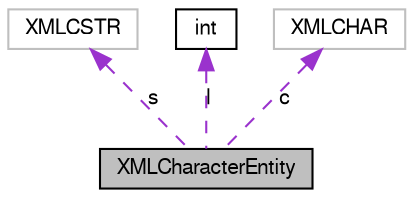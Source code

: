 digraph G
{
  bgcolor="transparent";
  edge [fontname="FreeSans",fontsize="10",labelfontname="FreeSans",labelfontsize="10"];
  node [fontname="FreeSans",fontsize="10",shape=record];
  Node1 [label="XMLCharacterEntity",height=0.2,width=0.4,color="black", fillcolor="grey75", style="filled" fontcolor="black"];
  Node2 -> Node1 [dir=back,color="darkorchid3",fontsize="10",style="dashed",label="s",fontname="FreeSans"];
  Node2 [label="XMLCSTR",height=0.2,width=0.4,color="grey75"];
  Node3 -> Node1 [dir=back,color="darkorchid3",fontsize="10",style="dashed",label="l",fontname="FreeSans"];
  Node3 [label="int",height=0.2,width=0.4,color="black",URL="$classint.html"];
  Node4 -> Node1 [dir=back,color="darkorchid3",fontsize="10",style="dashed",label="c",fontname="FreeSans"];
  Node4 [label="XMLCHAR",height=0.2,width=0.4,color="grey75"];
}
